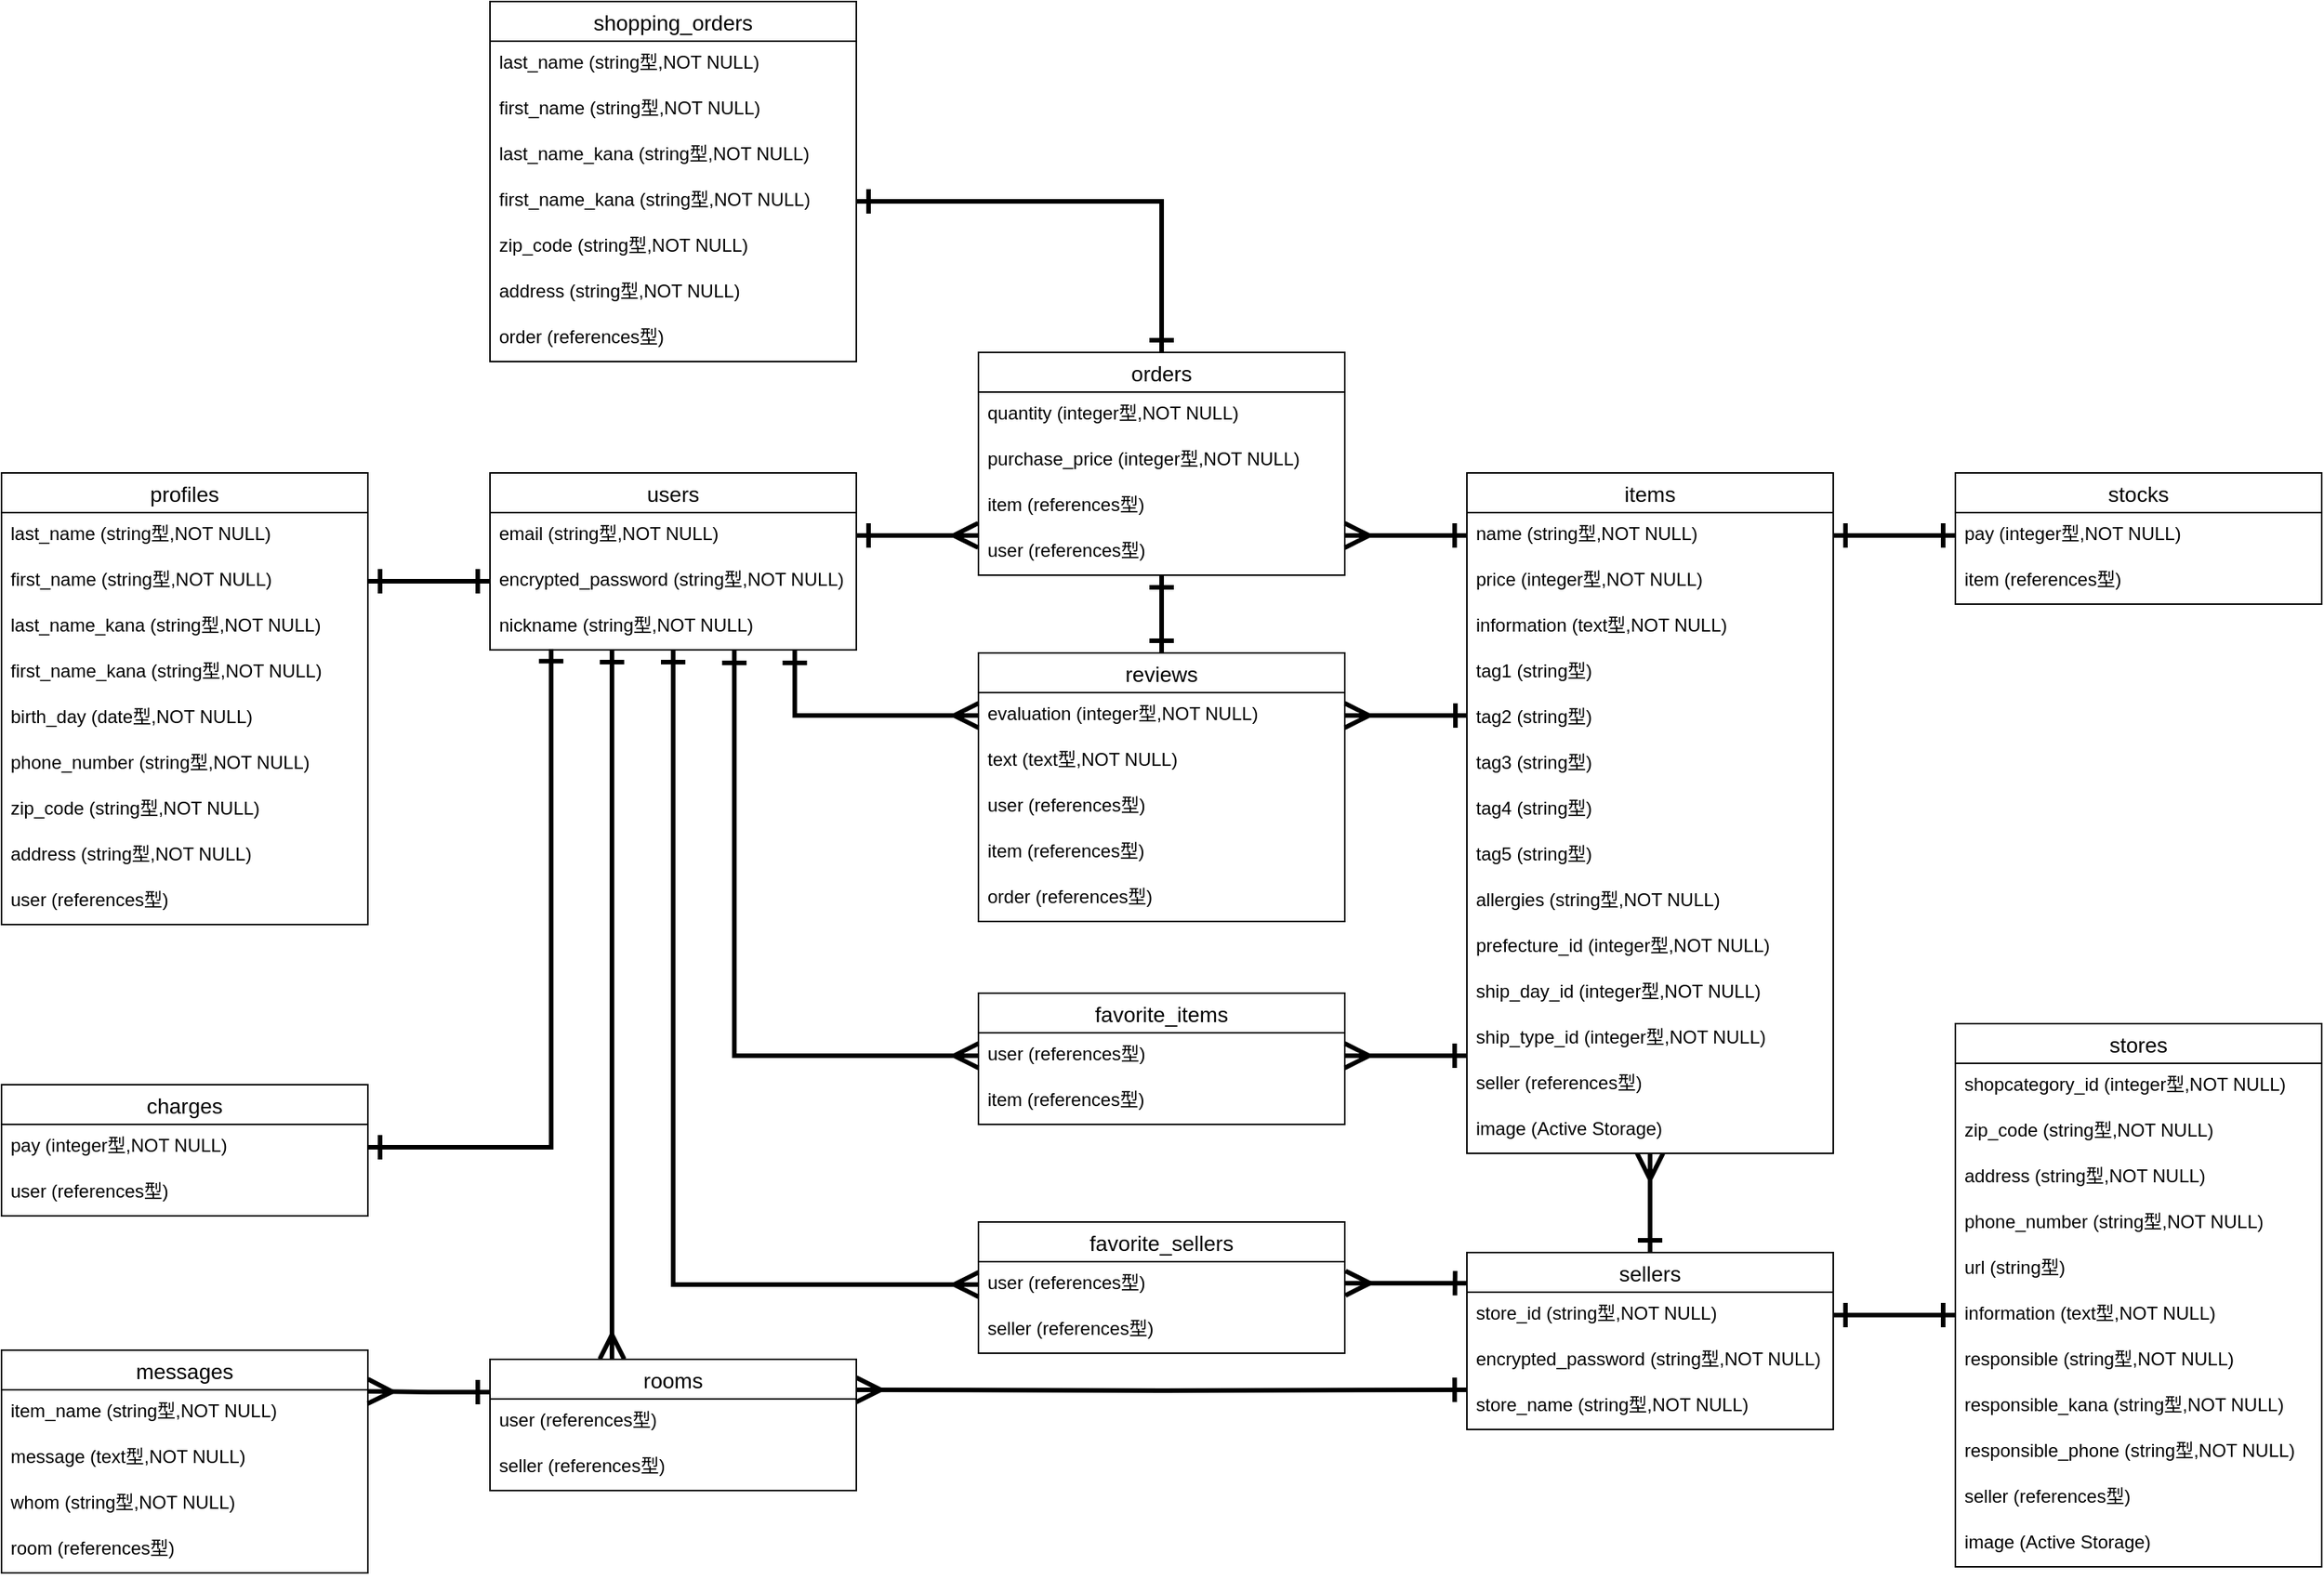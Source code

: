 <mxfile>
    <diagram id="zj4f3fzbwEwxYroguVKK" name="ページ1">
        <mxGraphModel dx="1030" dy="458" grid="1" gridSize="10" guides="1" tooltips="1" connect="1" arrows="1" fold="1" page="1" pageScale="1" pageWidth="850" pageHeight="1100" math="0" shadow="0">
            <root>
                <mxCell id="0"/>
                <mxCell id="1" parent="0"/>
                <mxCell id="126" style="edgeStyle=orthogonalEdgeStyle;rounded=0;orthogonalLoop=1;jettySize=auto;html=1;entryX=0.333;entryY=-0.002;entryDx=0;entryDy=0;exitX=0.333;exitY=1;exitDx=0;exitDy=0;exitPerimeter=0;entryPerimeter=0;endSize=12;startSize=12;startArrow=ERone;startFill=0;strokeWidth=3;endArrow=ERmany;endFill=0;" parent="1" source="20" target="96" edge="1">
                    <mxGeometry relative="1" as="geometry">
                        <mxPoint x="460" y="475" as="sourcePoint"/>
                    </mxGeometry>
                </mxCell>
                <mxCell id="15" value="users" style="swimlane;fontStyle=0;childLayout=stackLayout;horizontal=1;startSize=26;horizontalStack=0;resizeParent=1;resizeParentMax=0;resizeLast=0;collapsible=1;marginBottom=0;align=center;fontSize=14;" parent="1" vertex="1">
                    <mxGeometry x="400" y="359" width="240" height="116" as="geometry"/>
                </mxCell>
                <mxCell id="17" value="email (string型,NOT NULL)" style="text;strokeColor=none;fillColor=none;spacingLeft=4;spacingRight=4;overflow=hidden;rotatable=0;points=[[0,0.5],[1,0.5]];portConstraint=eastwest;fontSize=12;" parent="15" vertex="1">
                    <mxGeometry y="26" width="240" height="30" as="geometry"/>
                </mxCell>
                <mxCell id="19" value="encrypted_password (string型,NOT NULL)" style="text;strokeColor=none;fillColor=none;spacingLeft=4;spacingRight=4;overflow=hidden;rotatable=0;points=[[0,0.5],[1,0.5]];portConstraint=eastwest;fontSize=12;" parent="15" vertex="1">
                    <mxGeometry y="56" width="240" height="30" as="geometry"/>
                </mxCell>
                <mxCell id="20" value="nickname (string型,NOT NULL)" style="text;strokeColor=none;fillColor=none;spacingLeft=4;spacingRight=4;overflow=hidden;rotatable=0;points=[[0,0.5],[1,0.5]];portConstraint=eastwest;fontSize=12;" parent="15" vertex="1">
                    <mxGeometry y="86" width="240" height="30" as="geometry"/>
                </mxCell>
                <mxCell id="21" value="profiles" style="swimlane;fontStyle=0;childLayout=stackLayout;horizontal=1;startSize=26;horizontalStack=0;resizeParent=1;resizeParentMax=0;resizeLast=0;collapsible=1;marginBottom=0;align=center;fontSize=14;" parent="1" vertex="1">
                    <mxGeometry x="80" y="359" width="240" height="296" as="geometry"/>
                </mxCell>
                <mxCell id="22" value="last_name (string型,NOT NULL)" style="text;strokeColor=none;fillColor=none;spacingLeft=4;spacingRight=4;overflow=hidden;rotatable=0;points=[[0,0.5],[1,0.5]];portConstraint=eastwest;fontSize=12;" parent="21" vertex="1">
                    <mxGeometry y="26" width="240" height="30" as="geometry"/>
                </mxCell>
                <mxCell id="25" value="first_name (string型,NOT NULL)" style="text;strokeColor=none;fillColor=none;spacingLeft=4;spacingRight=4;overflow=hidden;rotatable=0;points=[[0,0.5],[1,0.5]];portConstraint=eastwest;fontSize=12;" parent="21" vertex="1">
                    <mxGeometry y="56" width="240" height="30" as="geometry"/>
                </mxCell>
                <mxCell id="26" value="last_name_kana (string型,NOT NULL)" style="text;strokeColor=none;fillColor=none;spacingLeft=4;spacingRight=4;overflow=hidden;rotatable=0;points=[[0,0.5],[1,0.5]];portConstraint=eastwest;fontSize=12;" parent="21" vertex="1">
                    <mxGeometry y="86" width="240" height="30" as="geometry"/>
                </mxCell>
                <mxCell id="27" value="first_name_kana (string型,NOT NULL)" style="text;strokeColor=none;fillColor=none;spacingLeft=4;spacingRight=4;overflow=hidden;rotatable=0;points=[[0,0.5],[1,0.5]];portConstraint=eastwest;fontSize=12;" parent="21" vertex="1">
                    <mxGeometry y="116" width="240" height="30" as="geometry"/>
                </mxCell>
                <mxCell id="29" value="birth_day (date型,NOT NULL)" style="text;strokeColor=none;fillColor=none;spacingLeft=4;spacingRight=4;overflow=hidden;rotatable=0;points=[[0,0.5],[1,0.5]];portConstraint=eastwest;fontSize=12;" parent="21" vertex="1">
                    <mxGeometry y="146" width="240" height="30" as="geometry"/>
                </mxCell>
                <mxCell id="28" value="phone_number (string型,NOT NULL)" style="text;strokeColor=none;fillColor=none;spacingLeft=4;spacingRight=4;overflow=hidden;rotatable=0;points=[[0,0.5],[1,0.5]];portConstraint=eastwest;fontSize=12;" parent="21" vertex="1">
                    <mxGeometry y="176" width="240" height="30" as="geometry"/>
                </mxCell>
                <mxCell id="30" value="zip_code (string型,NOT NULL)" style="text;strokeColor=none;fillColor=none;spacingLeft=4;spacingRight=4;overflow=hidden;rotatable=0;points=[[0,0.5],[1,0.5]];portConstraint=eastwest;fontSize=12;" parent="21" vertex="1">
                    <mxGeometry y="206" width="240" height="30" as="geometry"/>
                </mxCell>
                <mxCell id="31" value="address (string型,NOT NULL)" style="text;strokeColor=none;fillColor=none;spacingLeft=4;spacingRight=4;overflow=hidden;rotatable=0;points=[[0,0.5],[1,0.5]];portConstraint=eastwest;fontSize=12;" parent="21" vertex="1">
                    <mxGeometry y="236" width="240" height="30" as="geometry"/>
                </mxCell>
                <mxCell id="32" value="user (references型)" style="text;strokeColor=none;fillColor=none;spacingLeft=4;spacingRight=4;overflow=hidden;rotatable=0;points=[[0,0.5],[1,0.5]];portConstraint=eastwest;fontSize=12;" parent="21" vertex="1">
                    <mxGeometry y="266" width="240" height="30" as="geometry"/>
                </mxCell>
                <mxCell id="33" value="sellers" style="swimlane;fontStyle=0;childLayout=stackLayout;horizontal=1;startSize=26;horizontalStack=0;resizeParent=1;resizeParentMax=0;resizeLast=0;collapsible=1;marginBottom=0;align=center;fontSize=14;" parent="1" vertex="1">
                    <mxGeometry x="1040" y="870" width="240" height="116" as="geometry"/>
                </mxCell>
                <mxCell id="34" value="store_id (string型,NOT NULL)" style="text;strokeColor=none;fillColor=none;spacingLeft=4;spacingRight=4;overflow=hidden;rotatable=0;points=[[0,0.5],[1,0.5]];portConstraint=eastwest;fontSize=12;" parent="33" vertex="1">
                    <mxGeometry y="26" width="240" height="30" as="geometry"/>
                </mxCell>
                <mxCell id="35" value="encrypted_password (string型,NOT NULL)" style="text;strokeColor=none;fillColor=none;spacingLeft=4;spacingRight=4;overflow=hidden;rotatable=0;points=[[0,0.5],[1,0.5]];portConstraint=eastwest;fontSize=12;" parent="33" vertex="1">
                    <mxGeometry y="56" width="240" height="30" as="geometry"/>
                </mxCell>
                <mxCell id="36" value="store_name (string型,NOT NULL)" style="text;strokeColor=none;fillColor=none;spacingLeft=4;spacingRight=4;overflow=hidden;rotatable=0;points=[[0,0.5],[1,0.5]];portConstraint=eastwest;fontSize=12;" parent="33" vertex="1">
                    <mxGeometry y="86" width="240" height="30" as="geometry"/>
                </mxCell>
                <mxCell id="37" value="stores" style="swimlane;fontStyle=0;childLayout=stackLayout;horizontal=1;startSize=26;horizontalStack=0;resizeParent=1;resizeParentMax=0;resizeLast=0;collapsible=1;marginBottom=0;align=center;fontSize=14;" parent="1" vertex="1">
                    <mxGeometry x="1360" y="720" width="240" height="356" as="geometry"/>
                </mxCell>
                <mxCell id="38" value="shopcategory_id (integer型,NOT NULL)" style="text;strokeColor=none;fillColor=none;spacingLeft=4;spacingRight=4;overflow=hidden;rotatable=0;points=[[0,0.5],[1,0.5]];portConstraint=eastwest;fontSize=12;" parent="37" vertex="1">
                    <mxGeometry y="26" width="240" height="30" as="geometry"/>
                </mxCell>
                <mxCell id="39" value="zip_code (string型,NOT NULL)" style="text;strokeColor=none;fillColor=none;spacingLeft=4;spacingRight=4;overflow=hidden;rotatable=0;points=[[0,0.5],[1,0.5]];portConstraint=eastwest;fontSize=12;" parent="37" vertex="1">
                    <mxGeometry y="56" width="240" height="30" as="geometry"/>
                </mxCell>
                <mxCell id="40" value="address (string型,NOT NULL)" style="text;strokeColor=none;fillColor=none;spacingLeft=4;spacingRight=4;overflow=hidden;rotatable=0;points=[[0,0.5],[1,0.5]];portConstraint=eastwest;fontSize=12;" parent="37" vertex="1">
                    <mxGeometry y="86" width="240" height="30" as="geometry"/>
                </mxCell>
                <mxCell id="41" value="phone_number (string型,NOT NULL)" style="text;strokeColor=none;fillColor=none;spacingLeft=4;spacingRight=4;overflow=hidden;rotatable=0;points=[[0,0.5],[1,0.5]];portConstraint=eastwest;fontSize=12;" parent="37" vertex="1">
                    <mxGeometry y="116" width="240" height="30" as="geometry"/>
                </mxCell>
                <mxCell id="42" value="url (string型)" style="text;strokeColor=none;fillColor=none;spacingLeft=4;spacingRight=4;overflow=hidden;rotatable=0;points=[[0,0.5],[1,0.5]];portConstraint=eastwest;fontSize=12;" parent="37" vertex="1">
                    <mxGeometry y="146" width="240" height="30" as="geometry"/>
                </mxCell>
                <mxCell id="43" value="information (text型,NOT NULL)" style="text;strokeColor=none;fillColor=none;spacingLeft=4;spacingRight=4;overflow=hidden;rotatable=0;points=[[0,0.5],[1,0.5]];portConstraint=eastwest;fontSize=12;" parent="37" vertex="1">
                    <mxGeometry y="176" width="240" height="30" as="geometry"/>
                </mxCell>
                <mxCell id="44" value="responsible (string型,NOT NULL)" style="text;strokeColor=none;fillColor=none;spacingLeft=4;spacingRight=4;overflow=hidden;rotatable=0;points=[[0,0.5],[1,0.5]];portConstraint=eastwest;fontSize=12;" parent="37" vertex="1">
                    <mxGeometry y="206" width="240" height="30" as="geometry"/>
                </mxCell>
                <mxCell id="45" value="responsible_kana (string型,NOT NULL)" style="text;strokeColor=none;fillColor=none;spacingLeft=4;spacingRight=4;overflow=hidden;rotatable=0;points=[[0,0.5],[1,0.5]];portConstraint=eastwest;fontSize=12;" parent="37" vertex="1">
                    <mxGeometry y="236" width="240" height="30" as="geometry"/>
                </mxCell>
                <mxCell id="46" value="responsible_phone (string型,NOT NULL)" style="text;strokeColor=none;fillColor=none;spacingLeft=4;spacingRight=4;overflow=hidden;rotatable=0;points=[[0,0.5],[1,0.5]];portConstraint=eastwest;fontSize=12;" parent="37" vertex="1">
                    <mxGeometry y="266" width="240" height="30" as="geometry"/>
                </mxCell>
                <mxCell id="50" value="seller (references型)" style="text;strokeColor=none;fillColor=none;spacingLeft=4;spacingRight=4;overflow=hidden;rotatable=0;points=[[0,0.5],[1,0.5]];portConstraint=eastwest;fontSize=12;" parent="37" vertex="1">
                    <mxGeometry y="296" width="240" height="30" as="geometry"/>
                </mxCell>
                <mxCell id="105" value="image (Active Storage)" style="text;strokeColor=none;fillColor=none;spacingLeft=4;spacingRight=4;overflow=hidden;rotatable=0;points=[[0,0.5],[1,0.5]];portConstraint=eastwest;fontSize=12;" parent="37" vertex="1">
                    <mxGeometry y="326" width="240" height="30" as="geometry"/>
                </mxCell>
                <mxCell id="123" style="edgeStyle=orthogonalEdgeStyle;rounded=0;orthogonalLoop=1;jettySize=auto;html=1;entryX=0.5;entryY=0;entryDx=0;entryDy=0;startArrow=ERmany;startFill=0;endArrow=ERone;endFill=0;endSize=12;startSize=13;strokeWidth=3;" parent="1" source="51" target="33" edge="1">
                    <mxGeometry relative="1" as="geometry"/>
                </mxCell>
                <mxCell id="51" value="items" style="swimlane;fontStyle=0;childLayout=stackLayout;horizontal=1;startSize=26;horizontalStack=0;resizeParent=1;resizeParentMax=0;resizeLast=0;collapsible=1;marginBottom=0;align=center;fontSize=14;" parent="1" vertex="1">
                    <mxGeometry x="1040" y="359" width="240" height="446" as="geometry"/>
                </mxCell>
                <mxCell id="52" value="name (string型,NOT NULL)" style="text;strokeColor=none;fillColor=none;spacingLeft=4;spacingRight=4;overflow=hidden;rotatable=0;points=[[0,0.5],[1,0.5]];portConstraint=eastwest;fontSize=12;" parent="51" vertex="1">
                    <mxGeometry y="26" width="240" height="30" as="geometry"/>
                </mxCell>
                <mxCell id="53" value="price (integer型,NOT NULL)" style="text;strokeColor=none;fillColor=none;spacingLeft=4;spacingRight=4;overflow=hidden;rotatable=0;points=[[0,0.5],[1,0.5]];portConstraint=eastwest;fontSize=12;" parent="51" vertex="1">
                    <mxGeometry y="56" width="240" height="30" as="geometry"/>
                </mxCell>
                <mxCell id="54" value="information (text型,NOT NULL)" style="text;strokeColor=none;fillColor=none;spacingLeft=4;spacingRight=4;overflow=hidden;rotatable=0;points=[[0,0.5],[1,0.5]];portConstraint=eastwest;fontSize=12;" parent="51" vertex="1">
                    <mxGeometry y="86" width="240" height="30" as="geometry"/>
                </mxCell>
                <mxCell id="55" value="tag1 (string型)" style="text;strokeColor=none;fillColor=none;spacingLeft=4;spacingRight=4;overflow=hidden;rotatable=0;points=[[0,0.5],[1,0.5]];portConstraint=eastwest;fontSize=12;" parent="51" vertex="1">
                    <mxGeometry y="116" width="240" height="30" as="geometry"/>
                </mxCell>
                <mxCell id="56" value="tag2 (string型)" style="text;strokeColor=none;fillColor=none;spacingLeft=4;spacingRight=4;overflow=hidden;rotatable=0;points=[[0,0.5],[1,0.5]];portConstraint=eastwest;fontSize=12;" parent="51" vertex="1">
                    <mxGeometry y="146" width="240" height="30" as="geometry"/>
                </mxCell>
                <mxCell id="57" value="tag3 (string型)" style="text;strokeColor=none;fillColor=none;spacingLeft=4;spacingRight=4;overflow=hidden;rotatable=0;points=[[0,0.5],[1,0.5]];portConstraint=eastwest;fontSize=12;" parent="51" vertex="1">
                    <mxGeometry y="176" width="240" height="30" as="geometry"/>
                </mxCell>
                <mxCell id="58" value="tag4 (string型)" style="text;strokeColor=none;fillColor=none;spacingLeft=4;spacingRight=4;overflow=hidden;rotatable=0;points=[[0,0.5],[1,0.5]];portConstraint=eastwest;fontSize=12;" parent="51" vertex="1">
                    <mxGeometry y="206" width="240" height="30" as="geometry"/>
                </mxCell>
                <mxCell id="59" value="tag5 (string型)" style="text;strokeColor=none;fillColor=none;spacingLeft=4;spacingRight=4;overflow=hidden;rotatable=0;points=[[0,0.5],[1,0.5]];portConstraint=eastwest;fontSize=12;" parent="51" vertex="1">
                    <mxGeometry y="236" width="240" height="30" as="geometry"/>
                </mxCell>
                <mxCell id="61" value="allergies (string型,NOT NULL)" style="text;strokeColor=none;fillColor=none;spacingLeft=4;spacingRight=4;overflow=hidden;rotatable=0;points=[[0,0.5],[1,0.5]];portConstraint=eastwest;fontSize=12;" parent="51" vertex="1">
                    <mxGeometry y="266" width="240" height="30" as="geometry"/>
                </mxCell>
                <mxCell id="62" value="prefecture_id (integer型,NOT NULL)" style="text;strokeColor=none;fillColor=none;spacingLeft=4;spacingRight=4;overflow=hidden;rotatable=0;points=[[0,0.5],[1,0.5]];portConstraint=eastwest;fontSize=12;" parent="51" vertex="1">
                    <mxGeometry y="296" width="240" height="30" as="geometry"/>
                </mxCell>
                <mxCell id="63" value="ship_day_id (integer型,NOT NULL)" style="text;strokeColor=none;fillColor=none;spacingLeft=4;spacingRight=4;overflow=hidden;rotatable=0;points=[[0,0.5],[1,0.5]];portConstraint=eastwest;fontSize=12;" parent="51" vertex="1">
                    <mxGeometry y="326" width="240" height="30" as="geometry"/>
                </mxCell>
                <mxCell id="64" value="ship_type_id (integer型,NOT NULL)" style="text;strokeColor=none;fillColor=none;spacingLeft=4;spacingRight=4;overflow=hidden;rotatable=0;points=[[0,0.5],[1,0.5]];portConstraint=eastwest;fontSize=12;" parent="51" vertex="1">
                    <mxGeometry y="356" width="240" height="30" as="geometry"/>
                </mxCell>
                <mxCell id="66" value="seller (references型)" style="text;strokeColor=none;fillColor=none;spacingLeft=4;spacingRight=4;overflow=hidden;rotatable=0;points=[[0,0.5],[1,0.5]];portConstraint=eastwest;fontSize=12;" parent="51" vertex="1">
                    <mxGeometry y="386" width="240" height="30" as="geometry"/>
                </mxCell>
                <mxCell id="106" value="image (Active Storage)" style="text;strokeColor=none;fillColor=none;spacingLeft=4;spacingRight=4;overflow=hidden;rotatable=0;points=[[0,0.5],[1,0.5]];portConstraint=eastwest;fontSize=12;" parent="51" vertex="1">
                    <mxGeometry y="416" width="240" height="30" as="geometry"/>
                </mxCell>
                <mxCell id="67" value="stocks" style="swimlane;fontStyle=0;childLayout=stackLayout;horizontal=1;startSize=26;horizontalStack=0;resizeParent=1;resizeParentMax=0;resizeLast=0;collapsible=1;marginBottom=0;align=center;fontSize=14;" parent="1" vertex="1">
                    <mxGeometry x="1360" y="359" width="240" height="86" as="geometry"/>
                </mxCell>
                <mxCell id="68" value="pay (integer型,NOT NULL)" style="text;strokeColor=none;fillColor=none;spacingLeft=4;spacingRight=4;overflow=hidden;rotatable=0;points=[[0,0.5],[1,0.5]];portConstraint=eastwest;fontSize=12;" parent="67" vertex="1">
                    <mxGeometry y="26" width="240" height="30" as="geometry"/>
                </mxCell>
                <mxCell id="75" value="item (references型)" style="text;strokeColor=none;fillColor=none;spacingLeft=4;spacingRight=4;overflow=hidden;rotatable=0;points=[[0,0.5],[1,0.5]];portConstraint=eastwest;fontSize=12;" parent="67" vertex="1">
                    <mxGeometry y="56" width="240" height="30" as="geometry"/>
                </mxCell>
                <mxCell id="138" style="edgeStyle=orthogonalEdgeStyle;rounded=0;orthogonalLoop=1;jettySize=auto;html=1;exitX=0.5;exitY=0;exitDx=0;exitDy=0;strokeWidth=3;startArrow=ERone;startFill=0;endArrow=ERone;endFill=0;endSize=12;startSize=12;" parent="1" source="76" target="114" edge="1">
                    <mxGeometry relative="1" as="geometry"/>
                </mxCell>
                <mxCell id="141" style="edgeStyle=orthogonalEdgeStyle;rounded=0;orthogonalLoop=1;jettySize=auto;html=1;entryX=0.5;entryY=0;entryDx=0;entryDy=0;startArrow=ERone;startFill=0;endArrow=ERone;endFill=0;strokeWidth=3;endSize=12;startSize=12;" parent="1" source="76" target="89" edge="1">
                    <mxGeometry relative="1" as="geometry"/>
                </mxCell>
                <mxCell id="76" value="orders" style="swimlane;fontStyle=0;childLayout=stackLayout;horizontal=1;startSize=26;horizontalStack=0;resizeParent=1;resizeParentMax=0;resizeLast=0;collapsible=1;marginBottom=0;align=center;fontSize=14;" parent="1" vertex="1">
                    <mxGeometry x="720" y="280" width="240" height="146" as="geometry"/>
                </mxCell>
                <mxCell id="77" value="quantity (integer型,NOT NULL)" style="text;strokeColor=none;fillColor=none;spacingLeft=4;spacingRight=4;overflow=hidden;rotatable=0;points=[[0,0.5],[1,0.5]];portConstraint=eastwest;fontSize=12;" parent="76" vertex="1">
                    <mxGeometry y="26" width="240" height="30" as="geometry"/>
                </mxCell>
                <mxCell id="79" value="purchase_price (integer型,NOT NULL)" style="text;strokeColor=none;fillColor=none;spacingLeft=4;spacingRight=4;overflow=hidden;rotatable=0;points=[[0,0.5],[1,0.5]];portConstraint=eastwest;fontSize=12;" parent="76" vertex="1">
                    <mxGeometry y="56" width="240" height="30" as="geometry"/>
                </mxCell>
                <mxCell id="78" value="item (references型)" style="text;strokeColor=none;fillColor=none;spacingLeft=4;spacingRight=4;overflow=hidden;rotatable=0;points=[[0,0.5],[1,0.5]];portConstraint=eastwest;fontSize=12;" parent="76" vertex="1">
                    <mxGeometry y="86" width="240" height="30" as="geometry"/>
                </mxCell>
                <mxCell id="80" value="user (references型)" style="text;strokeColor=none;fillColor=none;spacingLeft=4;spacingRight=4;overflow=hidden;rotatable=0;points=[[0,0.5],[1,0.5]];portConstraint=eastwest;fontSize=12;" parent="76" vertex="1">
                    <mxGeometry y="116" width="240" height="30" as="geometry"/>
                </mxCell>
                <mxCell id="136" style="edgeStyle=orthogonalEdgeStyle;rounded=0;orthogonalLoop=1;jettySize=auto;html=1;exitX=1.002;exitY=0.47;exitDx=0;exitDy=0;exitPerimeter=0;entryX=0.001;entryY=0.174;entryDx=0;entryDy=0;entryPerimeter=0;startArrow=ERmany;startFill=0;endArrow=ERone;endFill=0;endSize=12;startSize=12;strokeWidth=3;" parent="1" source="85" target="33" edge="1">
                    <mxGeometry relative="1" as="geometry">
                        <mxPoint x="1030" y="893" as="targetPoint"/>
                        <Array as="points">
                            <mxPoint x="1030" y="890"/>
                        </Array>
                    </mxGeometry>
                </mxCell>
                <mxCell id="81" value="favorite_sellers" style="swimlane;fontStyle=0;childLayout=stackLayout;horizontal=1;startSize=26;horizontalStack=0;resizeParent=1;resizeParentMax=0;resizeLast=0;collapsible=1;marginBottom=0;align=center;fontSize=14;" parent="1" vertex="1">
                    <mxGeometry x="720" y="850" width="240" height="86" as="geometry"/>
                </mxCell>
                <mxCell id="85" value="user (references型)" style="text;strokeColor=none;fillColor=none;spacingLeft=4;spacingRight=4;overflow=hidden;rotatable=0;points=[[0,0.5],[1,0.5]];portConstraint=eastwest;fontSize=12;" parent="81" vertex="1">
                    <mxGeometry y="26" width="240" height="30" as="geometry"/>
                </mxCell>
                <mxCell id="84" value="seller (references型)" style="text;strokeColor=none;fillColor=none;spacingLeft=4;spacingRight=4;overflow=hidden;rotatable=0;points=[[0,0.5],[1,0.5]];portConstraint=eastwest;fontSize=12;" parent="81" vertex="1">
                    <mxGeometry y="56" width="240" height="30" as="geometry"/>
                </mxCell>
                <mxCell id="86" value="favorite_items" style="swimlane;fontStyle=0;childLayout=stackLayout;horizontal=1;startSize=26;horizontalStack=0;resizeParent=1;resizeParentMax=0;resizeLast=0;collapsible=1;marginBottom=0;align=center;fontSize=14;" parent="1" vertex="1">
                    <mxGeometry x="720" y="700" width="240" height="86" as="geometry"/>
                </mxCell>
                <mxCell id="87" value="user (references型)" style="text;strokeColor=none;fillColor=none;spacingLeft=4;spacingRight=4;overflow=hidden;rotatable=0;points=[[0,0.5],[1,0.5]];portConstraint=eastwest;fontSize=12;" parent="86" vertex="1">
                    <mxGeometry y="26" width="240" height="30" as="geometry"/>
                </mxCell>
                <mxCell id="88" value="item (references型)" style="text;strokeColor=none;fillColor=none;spacingLeft=4;spacingRight=4;overflow=hidden;rotatable=0;points=[[0,0.5],[1,0.5]];portConstraint=eastwest;fontSize=12;" parent="86" vertex="1">
                    <mxGeometry y="56" width="240" height="30" as="geometry"/>
                </mxCell>
                <mxCell id="89" value="reviews" style="swimlane;fontStyle=0;childLayout=stackLayout;horizontal=1;startSize=26;horizontalStack=0;resizeParent=1;resizeParentMax=0;resizeLast=0;collapsible=1;marginBottom=0;align=center;fontSize=14;" parent="1" vertex="1">
                    <mxGeometry x="720" y="477" width="240" height="176" as="geometry"/>
                </mxCell>
                <mxCell id="94" value="evaluation (integer型,NOT NULL)" style="text;strokeColor=none;fillColor=none;spacingLeft=4;spacingRight=4;overflow=hidden;rotatable=0;points=[[0,0.5],[1,0.5]];portConstraint=eastwest;fontSize=12;" parent="89" vertex="1">
                    <mxGeometry y="26" width="240" height="30" as="geometry"/>
                </mxCell>
                <mxCell id="95" value="text (text型,NOT NULL)" style="text;strokeColor=none;fillColor=none;spacingLeft=4;spacingRight=4;overflow=hidden;rotatable=0;points=[[0,0.5],[1,0.5]];portConstraint=eastwest;fontSize=12;" parent="89" vertex="1">
                    <mxGeometry y="56" width="240" height="30" as="geometry"/>
                </mxCell>
                <mxCell id="93" value="user (references型)" style="text;strokeColor=none;fillColor=none;spacingLeft=4;spacingRight=4;overflow=hidden;rotatable=0;points=[[0,0.5],[1,0.5]];portConstraint=eastwest;fontSize=12;" parent="89" vertex="1">
                    <mxGeometry y="86" width="240" height="30" as="geometry"/>
                </mxCell>
                <mxCell id="91" value="item (references型)" style="text;strokeColor=none;fillColor=none;spacingLeft=4;spacingRight=4;overflow=hidden;rotatable=0;points=[[0,0.5],[1,0.5]];portConstraint=eastwest;fontSize=12;" parent="89" vertex="1">
                    <mxGeometry y="116" width="240" height="30" as="geometry"/>
                </mxCell>
                <mxCell id="140" value="order (references型)" style="text;strokeColor=none;fillColor=none;spacingLeft=4;spacingRight=4;overflow=hidden;rotatable=0;points=[[0,0.5],[1,0.5]];portConstraint=eastwest;fontSize=12;" parent="89" vertex="1">
                    <mxGeometry y="146" width="240" height="30" as="geometry"/>
                </mxCell>
                <mxCell id="127" style="edgeStyle=orthogonalEdgeStyle;rounded=0;orthogonalLoop=1;jettySize=auto;html=1;entryX=0;entryY=0.133;entryDx=0;entryDy=0;entryPerimeter=0;startArrow=ERmany;startFill=0;endArrow=ERone;endFill=0;strokeWidth=3;endSize=12;startSize=12;" parent="1" target="36" edge="1">
                    <mxGeometry relative="1" as="geometry">
                        <mxPoint x="640" y="960" as="sourcePoint"/>
                        <mxPoint x="1020" y="960" as="targetPoint"/>
                    </mxGeometry>
                </mxCell>
                <mxCell id="129" style="edgeStyle=orthogonalEdgeStyle;rounded=0;orthogonalLoop=1;jettySize=auto;html=1;exitX=0;exitY=0.25;exitDx=0;exitDy=0;entryX=1;entryY=0.185;entryDx=0;entryDy=0;entryPerimeter=0;strokeWidth=3;startArrow=ERone;startFill=0;endArrow=ERmany;endFill=0;endSize=12;startSize=12;" parent="1" source="96" target="101" edge="1">
                    <mxGeometry relative="1" as="geometry"/>
                </mxCell>
                <mxCell id="96" value="rooms" style="swimlane;fontStyle=0;childLayout=stackLayout;horizontal=1;startSize=26;horizontalStack=0;resizeParent=1;resizeParentMax=0;resizeLast=0;collapsible=1;marginBottom=0;align=center;fontSize=14;" parent="1" vertex="1">
                    <mxGeometry x="400" y="940" width="240" height="86" as="geometry"/>
                </mxCell>
                <mxCell id="99" value="user (references型)" style="text;strokeColor=none;fillColor=none;spacingLeft=4;spacingRight=4;overflow=hidden;rotatable=0;points=[[0,0.5],[1,0.5]];portConstraint=eastwest;fontSize=12;" parent="96" vertex="1">
                    <mxGeometry y="26" width="240" height="30" as="geometry"/>
                </mxCell>
                <mxCell id="100" value="seller (references型)" style="text;strokeColor=none;fillColor=none;spacingLeft=4;spacingRight=4;overflow=hidden;rotatable=0;points=[[0,0.5],[1,0.5]];portConstraint=eastwest;fontSize=12;" parent="96" vertex="1">
                    <mxGeometry y="56" width="240" height="30" as="geometry"/>
                </mxCell>
                <mxCell id="101" value="messages" style="swimlane;fontStyle=0;childLayout=stackLayout;horizontal=1;startSize=26;horizontalStack=0;resizeParent=1;resizeParentMax=0;resizeLast=0;collapsible=1;marginBottom=0;align=center;fontSize=14;" parent="1" vertex="1">
                    <mxGeometry x="80" y="934" width="240" height="146" as="geometry"/>
                </mxCell>
                <mxCell id="104" value="item_name (string型,NOT NULL)" style="text;strokeColor=none;fillColor=none;spacingLeft=4;spacingRight=4;overflow=hidden;rotatable=0;points=[[0,0.5],[1,0.5]];portConstraint=eastwest;fontSize=12;" parent="101" vertex="1">
                    <mxGeometry y="26" width="240" height="30" as="geometry"/>
                </mxCell>
                <mxCell id="102" value="message (text型,NOT NULL)" style="text;strokeColor=none;fillColor=none;spacingLeft=4;spacingRight=4;overflow=hidden;rotatable=0;points=[[0,0.5],[1,0.5]];portConstraint=eastwest;fontSize=12;" parent="101" vertex="1">
                    <mxGeometry y="56" width="240" height="30" as="geometry"/>
                </mxCell>
                <mxCell id="147" value="whom (string型,NOT NULL)" style="text;strokeColor=none;fillColor=none;spacingLeft=4;spacingRight=4;overflow=hidden;rotatable=0;points=[[0,0.5],[1,0.5]];portConstraint=eastwest;fontSize=12;" parent="101" vertex="1">
                    <mxGeometry y="86" width="240" height="30" as="geometry"/>
                </mxCell>
                <mxCell id="103" value="room (references型)" style="text;strokeColor=none;fillColor=none;spacingLeft=4;spacingRight=4;overflow=hidden;rotatable=0;points=[[0,0.5],[1,0.5]];portConstraint=eastwest;fontSize=12;" parent="101" vertex="1">
                    <mxGeometry y="116" width="240" height="30" as="geometry"/>
                </mxCell>
                <mxCell id="107" value="shopping_orders" style="swimlane;fontStyle=0;childLayout=stackLayout;horizontal=1;startSize=26;horizontalStack=0;resizeParent=1;resizeParentMax=0;resizeLast=0;collapsible=1;marginBottom=0;align=center;fontSize=14;" parent="1" vertex="1">
                    <mxGeometry x="400" y="50" width="240" height="236" as="geometry"/>
                </mxCell>
                <mxCell id="111" value="last_name (string型,NOT NULL)" style="text;strokeColor=none;fillColor=none;spacingLeft=4;spacingRight=4;overflow=hidden;rotatable=0;points=[[0,0.5],[1,0.5]];portConstraint=eastwest;fontSize=12;" parent="107" vertex="1">
                    <mxGeometry y="26" width="240" height="30" as="geometry"/>
                </mxCell>
                <mxCell id="112" value="first_name (string型,NOT NULL)" style="text;strokeColor=none;fillColor=none;spacingLeft=4;spacingRight=4;overflow=hidden;rotatable=0;points=[[0,0.5],[1,0.5]];portConstraint=eastwest;fontSize=12;" parent="107" vertex="1">
                    <mxGeometry y="56" width="240" height="30" as="geometry"/>
                </mxCell>
                <mxCell id="113" value="last_name_kana (string型,NOT NULL)" style="text;strokeColor=none;fillColor=none;spacingLeft=4;spacingRight=4;overflow=hidden;rotatable=0;points=[[0,0.5],[1,0.5]];portConstraint=eastwest;fontSize=12;" parent="107" vertex="1">
                    <mxGeometry y="86" width="240" height="30" as="geometry"/>
                </mxCell>
                <mxCell id="114" value="first_name_kana (string型,NOT NULL)" style="text;strokeColor=none;fillColor=none;spacingLeft=4;spacingRight=4;overflow=hidden;rotatable=0;points=[[0,0.5],[1,0.5]];portConstraint=eastwest;fontSize=12;" parent="107" vertex="1">
                    <mxGeometry y="116" width="240" height="30" as="geometry"/>
                </mxCell>
                <mxCell id="117" value="zip_code (string型,NOT NULL)" style="text;strokeColor=none;fillColor=none;spacingLeft=4;spacingRight=4;overflow=hidden;rotatable=0;points=[[0,0.5],[1,0.5]];portConstraint=eastwest;fontSize=12;" parent="107" vertex="1">
                    <mxGeometry y="146" width="240" height="30" as="geometry"/>
                </mxCell>
                <mxCell id="118" value="address (string型,NOT NULL)" style="text;strokeColor=none;fillColor=none;spacingLeft=4;spacingRight=4;overflow=hidden;rotatable=0;points=[[0,0.5],[1,0.5]];portConstraint=eastwest;fontSize=12;" parent="107" vertex="1">
                    <mxGeometry y="176" width="240" height="30" as="geometry"/>
                </mxCell>
                <mxCell id="120" value="order (references型)" style="text;strokeColor=none;fillColor=none;spacingLeft=4;spacingRight=4;overflow=hidden;rotatable=0;points=[[0,0.5],[1,0.5]];portConstraint=eastwest;fontSize=12;" parent="107" vertex="1">
                    <mxGeometry y="206" width="240" height="30" as="geometry"/>
                </mxCell>
                <mxCell id="121" style="edgeStyle=orthogonalEdgeStyle;rounded=0;orthogonalLoop=1;jettySize=auto;html=1;exitX=1;exitY=0.5;exitDx=0;exitDy=0;endSize=12;startSize=12;strokeWidth=3;endArrow=ERone;endFill=0;startArrow=ERone;startFill=0;" parent="1" source="52" target="68" edge="1">
                    <mxGeometry relative="1" as="geometry"/>
                </mxCell>
                <mxCell id="125" style="edgeStyle=orthogonalEdgeStyle;rounded=0;orthogonalLoop=1;jettySize=auto;html=1;exitX=1;exitY=0.5;exitDx=0;exitDy=0;entryX=0;entryY=0.5;entryDx=0;entryDy=0;strokeWidth=3;endArrow=ERone;endFill=0;startArrow=ERone;startFill=0;endSize=12;startSize=12;" parent="1" source="25" target="19" edge="1">
                    <mxGeometry relative="1" as="geometry"/>
                </mxCell>
                <mxCell id="130" style="edgeStyle=orthogonalEdgeStyle;rounded=0;orthogonalLoop=1;jettySize=auto;html=1;exitX=1;exitY=0.5;exitDx=0;exitDy=0;entryX=-0.001;entryY=0.132;entryDx=0;entryDy=0;entryPerimeter=0;startArrow=ERone;startFill=0;endArrow=ERmany;endFill=0;strokeWidth=3;endSize=12;startSize=12;" parent="1" source="17" target="80" edge="1">
                    <mxGeometry relative="1" as="geometry"/>
                </mxCell>
                <mxCell id="131" style="edgeStyle=orthogonalEdgeStyle;rounded=0;orthogonalLoop=1;jettySize=auto;html=1;exitX=0;exitY=0.5;exitDx=0;exitDy=0;startArrow=ERone;startFill=0;endArrow=ERmany;endFill=0;endSize=12;startSize=12;strokeWidth=3;" parent="1" source="52" edge="1">
                    <mxGeometry relative="1" as="geometry">
                        <mxPoint x="960" y="400" as="targetPoint"/>
                    </mxGeometry>
                </mxCell>
                <mxCell id="132" style="edgeStyle=orthogonalEdgeStyle;rounded=0;orthogonalLoop=1;jettySize=auto;html=1;exitX=0;exitY=0.5;exitDx=0;exitDy=0;entryX=0.832;entryY=1.015;entryDx=0;entryDy=0;entryPerimeter=0;strokeWidth=3;startArrow=ERmany;startFill=0;endArrow=ERone;endFill=0;endSize=12;startSize=12;" parent="1" source="94" target="20" edge="1">
                    <mxGeometry relative="1" as="geometry">
                        <mxPoint x="599" y="475" as="targetPoint"/>
                    </mxGeometry>
                </mxCell>
                <mxCell id="133" style="edgeStyle=orthogonalEdgeStyle;rounded=0;orthogonalLoop=1;jettySize=auto;html=1;exitX=1;exitY=0.5;exitDx=0;exitDy=0;entryX=0.002;entryY=0.434;entryDx=0;entryDy=0;entryPerimeter=0;startArrow=ERmany;startFill=0;endArrow=ERone;endFill=0;endSize=12;startSize=12;strokeWidth=3;" parent="1" source="94" target="56" edge="1">
                    <mxGeometry relative="1" as="geometry"/>
                </mxCell>
                <mxCell id="134" style="edgeStyle=orthogonalEdgeStyle;rounded=0;orthogonalLoop=1;jettySize=auto;html=1;exitX=0;exitY=0.5;exitDx=0;exitDy=0;entryX=0.667;entryY=1.015;entryDx=0;entryDy=0;entryPerimeter=0;endSize=12;startSize=12;strokeWidth=3;startArrow=ERmany;startFill=0;endArrow=ERone;endFill=0;" parent="1" source="87" target="20" edge="1">
                    <mxGeometry relative="1" as="geometry"/>
                </mxCell>
                <mxCell id="135" style="edgeStyle=orthogonalEdgeStyle;rounded=0;orthogonalLoop=1;jettySize=auto;html=1;exitX=1;exitY=0.5;exitDx=0;exitDy=0;startArrow=ERmany;startFill=0;endArrow=ERone;endFill=0;strokeWidth=3;endSize=12;startSize=12;" parent="1" source="87" edge="1">
                    <mxGeometry relative="1" as="geometry">
                        <mxPoint x="1040" y="741" as="targetPoint"/>
                    </mxGeometry>
                </mxCell>
                <mxCell id="137" style="edgeStyle=orthogonalEdgeStyle;rounded=0;orthogonalLoop=1;jettySize=auto;html=1;exitX=0;exitY=0.5;exitDx=0;exitDy=0;entryX=0.5;entryY=1;entryDx=0;entryDy=0;startArrow=ERmany;startFill=0;endArrow=ERone;endFill=0;strokeWidth=3;endSize=12;startSize=12;" parent="1" source="85" target="15" edge="1">
                    <mxGeometry relative="1" as="geometry">
                        <mxPoint x="520" y="474" as="targetPoint"/>
                    </mxGeometry>
                </mxCell>
                <mxCell id="139" style="edgeStyle=orthogonalEdgeStyle;rounded=0;orthogonalLoop=1;jettySize=auto;html=1;exitX=1;exitY=0.5;exitDx=0;exitDy=0;entryX=0;entryY=0.5;entryDx=0;entryDy=0;strokeWidth=3;startArrow=ERone;startFill=0;endArrow=ERone;endFill=0;endSize=12;startSize=12;" parent="1" source="34" target="43" edge="1">
                    <mxGeometry relative="1" as="geometry"/>
                </mxCell>
                <mxCell id="142" value="charges" style="swimlane;fontStyle=0;childLayout=stackLayout;horizontal=1;startSize=26;horizontalStack=0;resizeParent=1;resizeParentMax=0;resizeLast=0;collapsible=1;marginBottom=0;align=center;fontSize=14;" parent="1" vertex="1">
                    <mxGeometry x="80" y="760" width="240" height="86" as="geometry"/>
                </mxCell>
                <mxCell id="144" value="pay (integer型,NOT NULL)" style="text;strokeColor=none;fillColor=none;spacingLeft=4;spacingRight=4;overflow=hidden;rotatable=0;points=[[0,0.5],[1,0.5]];portConstraint=eastwest;fontSize=12;" parent="142" vertex="1">
                    <mxGeometry y="26" width="240" height="30" as="geometry"/>
                </mxCell>
                <mxCell id="145" value="user (references型)" style="text;strokeColor=none;fillColor=none;spacingLeft=4;spacingRight=4;overflow=hidden;rotatable=0;points=[[0,0.5],[1,0.5]];portConstraint=eastwest;fontSize=12;" parent="142" vertex="1">
                    <mxGeometry y="56" width="240" height="30" as="geometry"/>
                </mxCell>
                <mxCell id="146" style="edgeStyle=orthogonalEdgeStyle;rounded=0;orthogonalLoop=1;jettySize=auto;html=1;exitX=1;exitY=0.5;exitDx=0;exitDy=0;entryX=0.167;entryY=0.979;entryDx=0;entryDy=0;entryPerimeter=0;endSize=12;startSize=12;strokeWidth=3;startArrow=ERone;startFill=0;endArrow=ERone;endFill=0;" parent="1" source="144" target="20" edge="1">
                    <mxGeometry relative="1" as="geometry">
                        <mxPoint x="599.96" y="742.55" as="sourcePoint"/>
                        <mxPoint x="440.04" y="477.0" as="targetPoint"/>
                        <Array as="points">
                            <mxPoint x="440" y="801"/>
                        </Array>
                    </mxGeometry>
                </mxCell>
            </root>
        </mxGraphModel>
    </diagram>
</mxfile>